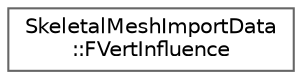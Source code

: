 digraph "Graphical Class Hierarchy"
{
 // INTERACTIVE_SVG=YES
 // LATEX_PDF_SIZE
  bgcolor="transparent";
  edge [fontname=Helvetica,fontsize=10,labelfontname=Helvetica,labelfontsize=10];
  node [fontname=Helvetica,fontsize=10,shape=box,height=0.2,width=0.4];
  rankdir="LR";
  Node0 [id="Node000000",label="SkeletalMeshImportData\l::FVertInfluence",height=0.2,width=0.4,color="grey40", fillcolor="white", style="filled",URL="$db/d57/structSkeletalMeshImportData_1_1FVertInfluence.html",tooltip=" "];
}
